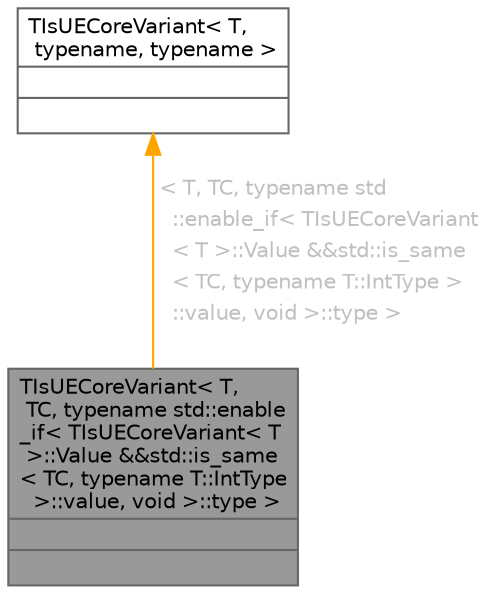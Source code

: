 digraph "TIsUECoreVariant&lt; T, TC, typename std::enable_if&lt; TIsUECoreVariant&lt; T &gt;::Value &amp;&amp;std::is_same&lt; TC, typename T::IntType &gt;::value, void &gt;::type &gt;"
{
 // INTERACTIVE_SVG=YES
 // LATEX_PDF_SIZE
  bgcolor="transparent";
  edge [fontname=Helvetica,fontsize=10,labelfontname=Helvetica,labelfontsize=10];
  node [fontname=Helvetica,fontsize=10,shape=box,height=0.2,width=0.4];
  Node1 [id="Node000001",shape=plain,label=<<TABLE CELLBORDER="0" BORDER="1"><TR><TD COLSPAN="2" CELLPADDING="1" CELLSPACING="0">TIsUECoreVariant&lt; T,<BR ALIGN="LEFT"/> TC, typename std::enable<BR ALIGN="LEFT"/>_if&lt; TIsUECoreVariant&lt; T<BR ALIGN="LEFT"/> &gt;::Value &amp;&amp;std::is_same<BR ALIGN="LEFT"/>&lt; TC, typename T::IntType<BR ALIGN="LEFT"/> &gt;::value, void &gt;::type &gt;</TD></TR>
<HR/>
<TR><TD COLSPAN="2" CELLPADDING="1" CELLSPACING="0">&nbsp;</TD></TR>
<HR/>
<TR><TD COLSPAN="2" CELLPADDING="1" CELLSPACING="0">&nbsp;</TD></TR>
</TABLE>>
,height=0.2,width=0.4,color="gray40", fillcolor="grey60", style="filled", fontcolor="black",tooltip=" "];
  Node2 -> Node1 [id="edge1_Node000001_Node000002",dir="back",color="orange",style="solid",tooltip=" ",label=<<TABLE CELLBORDER="0" BORDER="0"><TR><TD VALIGN="top" ALIGN="LEFT" CELLPADDING="1" CELLSPACING="0">&lt; T, TC, typename std</TD></TR>
<TR><TD VALIGN="top" ALIGN="LEFT" CELLPADDING="1" CELLSPACING="0">&nbsp;&nbsp;::enable_if&lt; TIsUECoreVariant</TD></TR>
<TR><TD VALIGN="top" ALIGN="LEFT" CELLPADDING="1" CELLSPACING="0">&nbsp;&nbsp;&lt; T &gt;::Value &amp;&amp;std::is_same</TD></TR>
<TR><TD VALIGN="top" ALIGN="LEFT" CELLPADDING="1" CELLSPACING="0">&nbsp;&nbsp;&lt; TC, typename T::IntType &gt;</TD></TR>
<TR><TD VALIGN="top" ALIGN="LEFT" CELLPADDING="1" CELLSPACING="0">&nbsp;&nbsp;::value, void &gt;::type &gt;</TD></TR>
</TABLE>> ,fontcolor="grey" ];
  Node2 [id="Node000002",shape=plain,label=<<TABLE CELLBORDER="0" BORDER="1"><TR><TD COLSPAN="2" CELLPADDING="1" CELLSPACING="0">TIsUECoreVariant&lt; T,<BR ALIGN="LEFT"/> typename, typename &gt;</TD></TR>
<HR/>
<TR><TD COLSPAN="2" CELLPADDING="1" CELLSPACING="0">&nbsp;</TD></TR>
<HR/>
<TR><TD COLSPAN="2" CELLPADDING="1" CELLSPACING="0">&nbsp;</TD></TR>
</TABLE>>
,height=0.2,width=0.4,color="gray40", fillcolor="white", style="filled",URL="$d0/dcb/structTIsUECoreVariant.html",tooltip="Traits class which tests if a type is a core variant type (e.g."];
}
